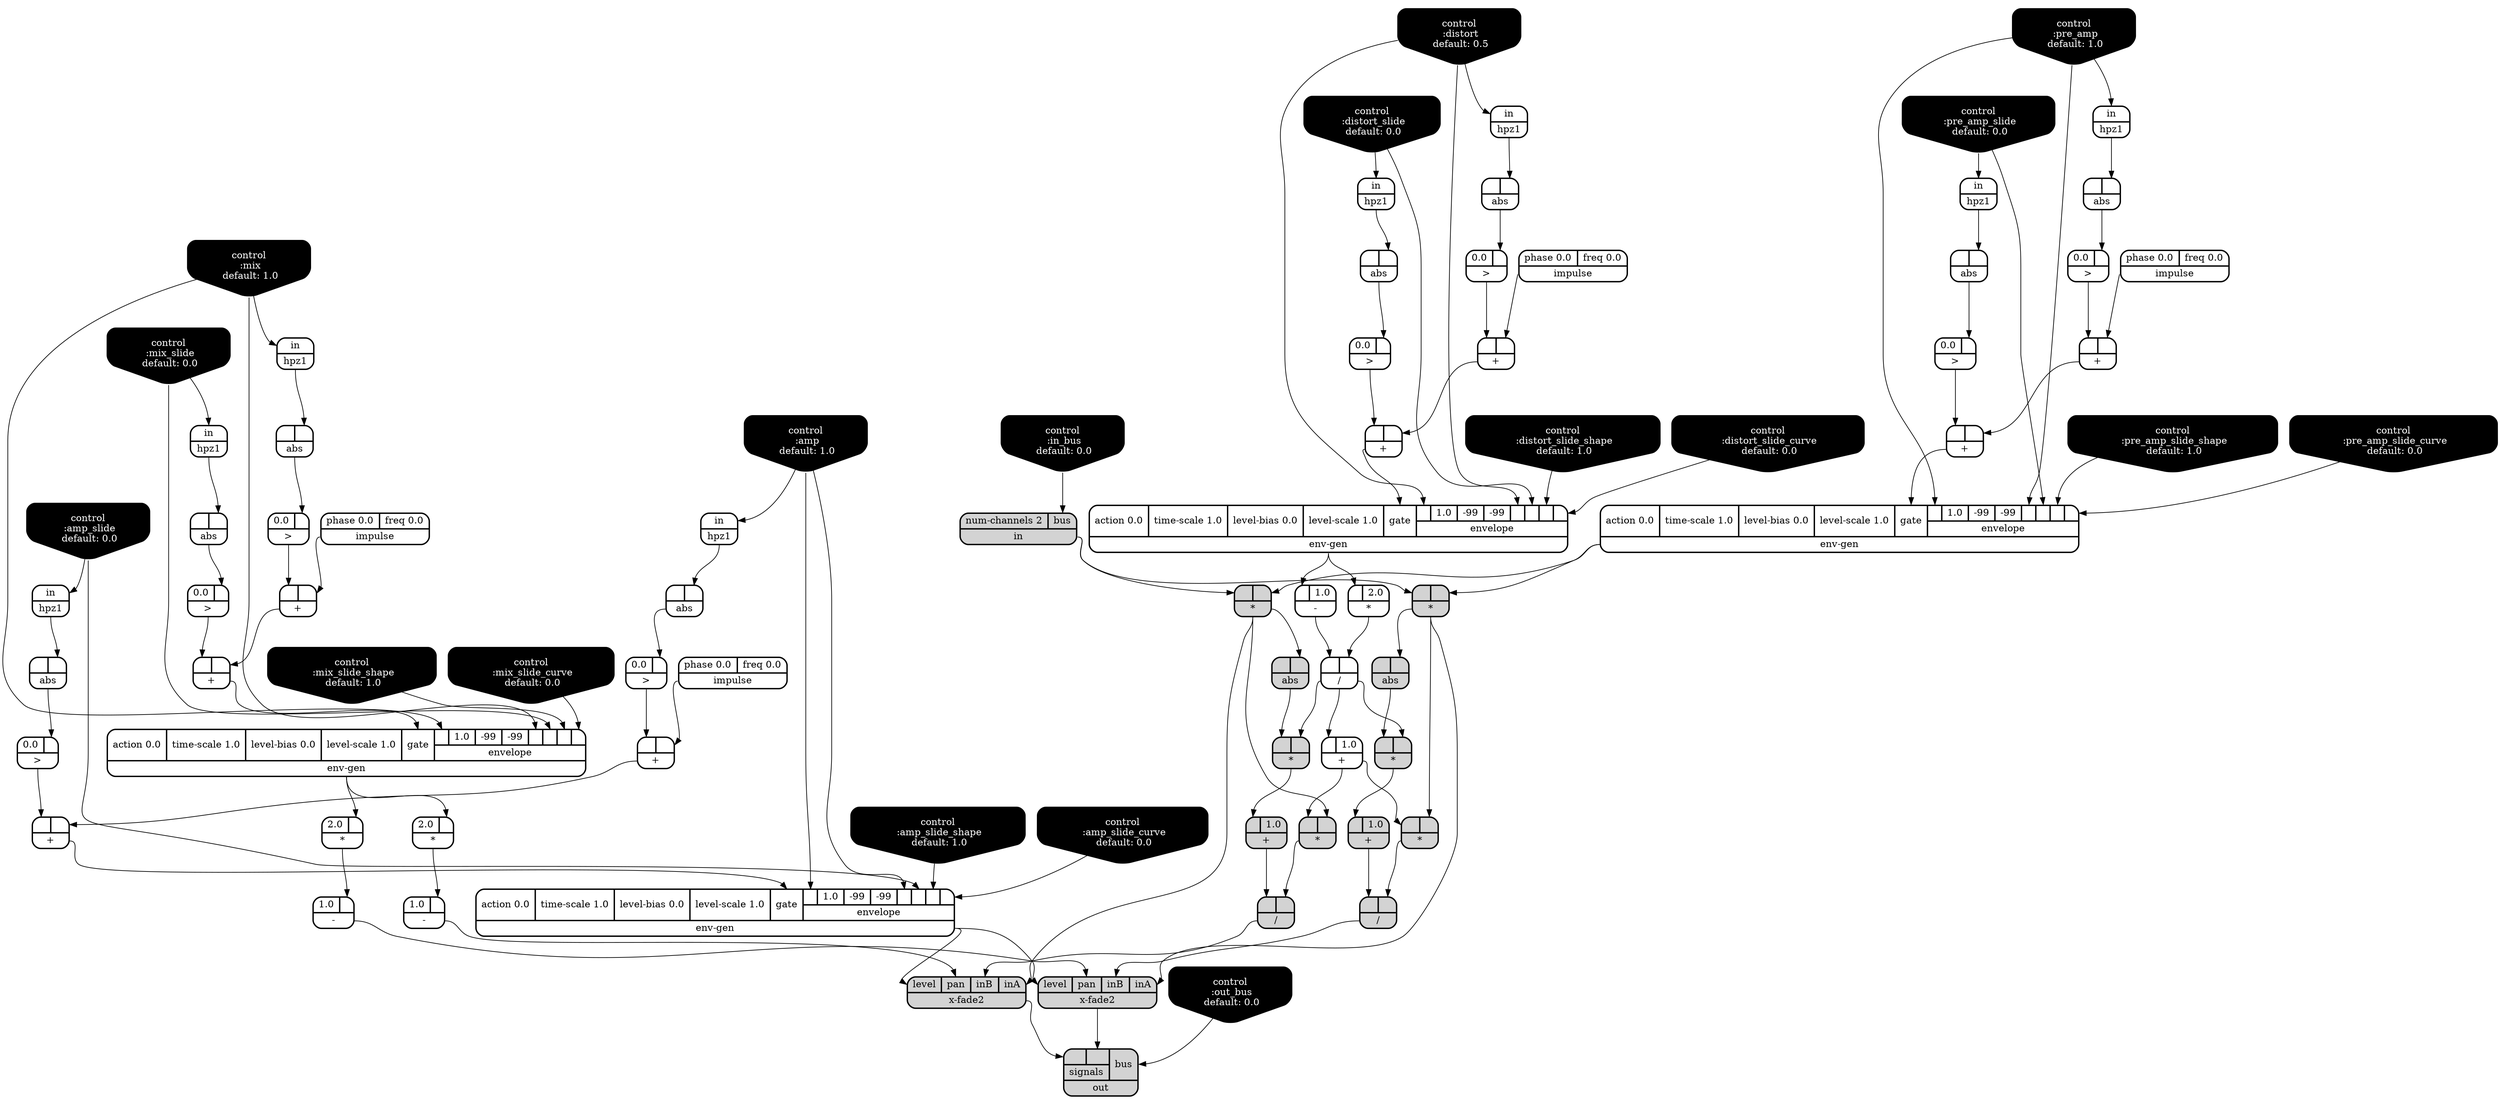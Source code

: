 digraph synthdef {
31 [label = "{{ <b> |<a> } |<__UG_NAME__>* }" style="filled, bold, rounded"  shape=record rankdir=LR];
41 [label = "{{ <b> |<a> 2.0} |<__UG_NAME__>* }" style="bold, rounded" shape=record rankdir=LR];
45 [label = "{{ <b> |<a> } |<__UG_NAME__>* }" style="filled, bold, rounded"  shape=record rankdir=LR];
47 [label = "{{ <b> |<a> } |<__UG_NAME__>* }" style="filled, bold, rounded"  shape=record rankdir=LR];
52 [label = "{{ <b> |<a> } |<__UG_NAME__>* }" style="filled, bold, rounded"  shape=record rankdir=LR];
53 [label = "{{ <b> |<a> } |<__UG_NAME__>* }" style="filled, bold, rounded"  shape=record rankdir=LR];
55 [label = "{{ <b> |<a> } |<__UG_NAME__>* }" style="filled, bold, rounded"  shape=record rankdir=LR];
67 [label = "{{ <b> 2.0|<a> } |<__UG_NAME__>* }" style="bold, rounded" shape=record rankdir=LR];
78 [label = "{{ <b> 2.0|<a> } |<__UG_NAME__>* }" style="bold, rounded" shape=record rankdir=LR];
24 [label = "{{ <b> |<a> } |<__UG_NAME__>+ }" style="bold, rounded" shape=record rankdir=LR];
28 [label = "{{ <b> |<a> } |<__UG_NAME__>+ }" style="bold, rounded" shape=record rankdir=LR];
35 [label = "{{ <b> |<a> } |<__UG_NAME__>+ }" style="bold, rounded" shape=record rankdir=LR];
39 [label = "{{ <b> |<a> } |<__UG_NAME__>+ }" style="bold, rounded" shape=record rankdir=LR];
44 [label = "{{ <b> |<a> 1.0} |<__UG_NAME__>+ }" style="bold, rounded" shape=record rankdir=LR];
48 [label = "{{ <b> |<a> 1.0} |<__UG_NAME__>+ }" style="filled, bold, rounded"  shape=record rankdir=LR];
56 [label = "{{ <b> |<a> 1.0} |<__UG_NAME__>+ }" style="filled, bold, rounded"  shape=record rankdir=LR];
62 [label = "{{ <b> |<a> } |<__UG_NAME__>+ }" style="bold, rounded" shape=record rankdir=LR];
65 [label = "{{ <b> |<a> } |<__UG_NAME__>+ }" style="bold, rounded" shape=record rankdir=LR];
73 [label = "{{ <b> |<a> } |<__UG_NAME__>+ }" style="bold, rounded" shape=record rankdir=LR];
75 [label = "{{ <b> |<a> } |<__UG_NAME__>+ }" style="bold, rounded" shape=record rankdir=LR];
42 [label = "{{ <b> |<a> 1.0} |<__UG_NAME__>- }" style="bold, rounded" shape=record rankdir=LR];
68 [label = "{{ <b> 1.0|<a> } |<__UG_NAME__>- }" style="bold, rounded" shape=record rankdir=LR];
79 [label = "{{ <b> 1.0|<a> } |<__UG_NAME__>- }" style="bold, rounded" shape=record rankdir=LR];
43 [label = "{{ <b> |<a> } |<__UG_NAME__>/ }" style="bold, rounded" shape=record rankdir=LR];
49 [label = "{{ <b> |<a> } |<__UG_NAME__>/ }" style="filled, bold, rounded"  shape=record rankdir=LR];
57 [label = "{{ <b> |<a> } |<__UG_NAME__>/ }" style="filled, bold, rounded"  shape=record rankdir=LR];
23 [label = "{{ <b> 0.0|<a> } |<__UG_NAME__>\> }" style="bold, rounded" shape=record rankdir=LR];
27 [label = "{{ <b> 0.0|<a> } |<__UG_NAME__>\> }" style="bold, rounded" shape=record rankdir=LR];
34 [label = "{{ <b> 0.0|<a> } |<__UG_NAME__>\> }" style="bold, rounded" shape=record rankdir=LR];
38 [label = "{{ <b> 0.0|<a> } |<__UG_NAME__>\> }" style="bold, rounded" shape=record rankdir=LR];
61 [label = "{{ <b> 0.0|<a> } |<__UG_NAME__>\> }" style="bold, rounded" shape=record rankdir=LR];
64 [label = "{{ <b> 0.0|<a> } |<__UG_NAME__>\> }" style="bold, rounded" shape=record rankdir=LR];
72 [label = "{{ <b> 0.0|<a> } |<__UG_NAME__>\> }" style="bold, rounded" shape=record rankdir=LR];
74 [label = "{{ <b> 0.0|<a> } |<__UG_NAME__>\> }" style="bold, rounded" shape=record rankdir=LR];
22 [label = "{{ <b> |<a> } |<__UG_NAME__>abs }" style="bold, rounded" shape=record rankdir=LR];
26 [label = "{{ <b> |<a> } |<__UG_NAME__>abs }" style="bold, rounded" shape=record rankdir=LR];
33 [label = "{{ <b> |<a> } |<__UG_NAME__>abs }" style="bold, rounded" shape=record rankdir=LR];
37 [label = "{{ <b> |<a> } |<__UG_NAME__>abs }" style="bold, rounded" shape=record rankdir=LR];
46 [label = "{{ <b> |<a> } |<__UG_NAME__>abs }" style="filled, bold, rounded"  shape=record rankdir=LR];
51 [label = "{{ <b> |<a> } |<__UG_NAME__>abs }" style="bold, rounded" shape=record rankdir=LR];
54 [label = "{{ <b> |<a> } |<__UG_NAME__>abs }" style="filled, bold, rounded"  shape=record rankdir=LR];
60 [label = "{{ <b> |<a> } |<__UG_NAME__>abs }" style="bold, rounded" shape=record rankdir=LR];
63 [label = "{{ <b> |<a> } |<__UG_NAME__>abs }" style="bold, rounded" shape=record rankdir=LR];
71 [label = "{{ <b> |<a> } |<__UG_NAME__>abs }" style="bold, rounded" shape=record rankdir=LR];
0 [label = "control
 :amp
 default: 1.0" shape=invhouse style="rounded, filled, bold" fillcolor=black fontcolor=white ]; 
1 [label = "control
 :amp_slide
 default: 0.0" shape=invhouse style="rounded, filled, bold" fillcolor=black fontcolor=white ]; 
2 [label = "control
 :amp_slide_shape
 default: 1.0" shape=invhouse style="rounded, filled, bold" fillcolor=black fontcolor=white ]; 
3 [label = "control
 :amp_slide_curve
 default: 0.0" shape=invhouse style="rounded, filled, bold" fillcolor=black fontcolor=white ]; 
4 [label = "control
 :mix
 default: 1.0" shape=invhouse style="rounded, filled, bold" fillcolor=black fontcolor=white ]; 
5 [label = "control
 :mix_slide
 default: 0.0" shape=invhouse style="rounded, filled, bold" fillcolor=black fontcolor=white ]; 
6 [label = "control
 :mix_slide_shape
 default: 1.0" shape=invhouse style="rounded, filled, bold" fillcolor=black fontcolor=white ]; 
7 [label = "control
 :mix_slide_curve
 default: 0.0" shape=invhouse style="rounded, filled, bold" fillcolor=black fontcolor=white ]; 
8 [label = "control
 :pre_amp
 default: 1.0" shape=invhouse style="rounded, filled, bold" fillcolor=black fontcolor=white ]; 
9 [label = "control
 :pre_amp_slide
 default: 0.0" shape=invhouse style="rounded, filled, bold" fillcolor=black fontcolor=white ]; 
10 [label = "control
 :pre_amp_slide_shape
 default: 1.0" shape=invhouse style="rounded, filled, bold" fillcolor=black fontcolor=white ]; 
11 [label = "control
 :pre_amp_slide_curve
 default: 0.0" shape=invhouse style="rounded, filled, bold" fillcolor=black fontcolor=white ]; 
12 [label = "control
 :distort
 default: 0.5" shape=invhouse style="rounded, filled, bold" fillcolor=black fontcolor=white ]; 
13 [label = "control
 :distort_slide
 default: 0.0" shape=invhouse style="rounded, filled, bold" fillcolor=black fontcolor=white ]; 
14 [label = "control
 :distort_slide_shape
 default: 1.0" shape=invhouse style="rounded, filled, bold" fillcolor=black fontcolor=white ]; 
15 [label = "control
 :distort_slide_curve
 default: 0.0" shape=invhouse style="rounded, filled, bold" fillcolor=black fontcolor=white ]; 
16 [label = "control
 :in_bus
 default: 0.0" shape=invhouse style="rounded, filled, bold" fillcolor=black fontcolor=white ]; 
17 [label = "control
 :out_bus
 default: 0.0" shape=invhouse style="rounded, filled, bold" fillcolor=black fontcolor=white ]; 
29 [label = "{{ <action> action 0.0|<time____scale> time-scale 1.0|<level____bias> level-bias 0.0|<level____scale> level-scale 1.0|<gate> gate|{{<envelope___control___0>|1.0|-99|-99|<envelope___control___4>|<envelope___control___5>|<envelope___control___6>|<envelope___control___7>}|envelope}} |<__UG_NAME__>env-gen }" style="bold, rounded" shape=record rankdir=LR];
40 [label = "{{ <action> action 0.0|<time____scale> time-scale 1.0|<level____bias> level-bias 0.0|<level____scale> level-scale 1.0|<gate> gate|{{<envelope___control___0>|1.0|-99|-99|<envelope___control___4>|<envelope___control___5>|<envelope___control___6>|<envelope___control___7>}|envelope}} |<__UG_NAME__>env-gen }" style="bold, rounded" shape=record rankdir=LR];
66 [label = "{{ <action> action 0.0|<time____scale> time-scale 1.0|<level____bias> level-bias 0.0|<level____scale> level-scale 1.0|<gate> gate|{{<envelope___control___0>|1.0|-99|-99|<envelope___control___4>|<envelope___control___5>|<envelope___control___6>|<envelope___control___7>}|envelope}} |<__UG_NAME__>env-gen }" style="bold, rounded" shape=record rankdir=LR];
76 [label = "{{ <action> action 0.0|<time____scale> time-scale 1.0|<level____bias> level-bias 0.0|<level____scale> level-scale 1.0|<gate> gate|{{<envelope___control___0>|1.0|-99|-99|<envelope___control___4>|<envelope___control___5>|<envelope___control___6>|<envelope___control___7>}|envelope}} |<__UG_NAME__>env-gen }" style="bold, rounded" shape=record rankdir=LR];
18 [label = "{{ <in> in} |<__UG_NAME__>hpz1 }" style="bold, rounded" shape=record rankdir=LR];
19 [label = "{{ <in> in} |<__UG_NAME__>hpz1 }" style="bold, rounded" shape=record rankdir=LR];
21 [label = "{{ <in> in} |<__UG_NAME__>hpz1 }" style="bold, rounded" shape=record rankdir=LR];
25 [label = "{{ <in> in} |<__UG_NAME__>hpz1 }" style="bold, rounded" shape=record rankdir=LR];
36 [label = "{{ <in> in} |<__UG_NAME__>hpz1 }" style="bold, rounded" shape=record rankdir=LR];
50 [label = "{{ <in> in} |<__UG_NAME__>hpz1 }" style="bold, rounded" shape=record rankdir=LR];
59 [label = "{{ <in> in} |<__UG_NAME__>hpz1 }" style="bold, rounded" shape=record rankdir=LR];
70 [label = "{{ <in> in} |<__UG_NAME__>hpz1 }" style="bold, rounded" shape=record rankdir=LR];
20 [label = "{{ <phase> phase 0.0|<freq> freq 0.0} |<__UG_NAME__>impulse }" style="bold, rounded" shape=record rankdir=LR];
32 [label = "{{ <phase> phase 0.0|<freq> freq 0.0} |<__UG_NAME__>impulse }" style="bold, rounded" shape=record rankdir=LR];
58 [label = "{{ <phase> phase 0.0|<freq> freq 0.0} |<__UG_NAME__>impulse }" style="bold, rounded" shape=record rankdir=LR];
69 [label = "{{ <phase> phase 0.0|<freq> freq 0.0} |<__UG_NAME__>impulse }" style="bold, rounded" shape=record rankdir=LR];
30 [label = "{{ <num____channels> num-channels 2|<bus> bus} |<__UG_NAME__>in }" style="filled, bold, rounded"  shape=record rankdir=LR];
81 [label = "{{ {{<signals___x____fade2___0>|<signals___x____fade2___1>}|signals}|<bus> bus} |<__UG_NAME__>out }" style="filled, bold, rounded"  shape=record rankdir=LR];
77 [label = "{{ <level> level|<pan> pan|<inb> inB|<ina> inA} |<__UG_NAME__>x-fade2 }" style="filled, bold, rounded"  shape=record rankdir=LR];
80 [label = "{{ <level> level|<pan> pan|<inb> inB|<ina> inA} |<__UG_NAME__>x-fade2 }" style="filled, bold, rounded"  shape=record rankdir=LR];

29:__UG_NAME__ -> 31:a ;
30:__UG_NAME__ -> 31:b ;
40:__UG_NAME__ -> 41:b ;
31:__UG_NAME__ -> 45:a ;
44:__UG_NAME__ -> 45:b ;
43:__UG_NAME__ -> 47:a ;
46:__UG_NAME__ -> 47:b ;
29:__UG_NAME__ -> 52:a ;
30:__UG_NAME__ -> 52:b ;
52:__UG_NAME__ -> 53:a ;
44:__UG_NAME__ -> 53:b ;
43:__UG_NAME__ -> 55:a ;
54:__UG_NAME__ -> 55:b ;
66:__UG_NAME__ -> 67:a ;
66:__UG_NAME__ -> 78:a ;
20:__UG_NAME__ -> 24:a ;
23:__UG_NAME__ -> 24:b ;
24:__UG_NAME__ -> 28:a ;
27:__UG_NAME__ -> 28:b ;
32:__UG_NAME__ -> 35:a ;
34:__UG_NAME__ -> 35:b ;
35:__UG_NAME__ -> 39:a ;
38:__UG_NAME__ -> 39:b ;
43:__UG_NAME__ -> 44:b ;
47:__UG_NAME__ -> 48:b ;
55:__UG_NAME__ -> 56:b ;
58:__UG_NAME__ -> 62:a ;
61:__UG_NAME__ -> 62:b ;
62:__UG_NAME__ -> 65:a ;
64:__UG_NAME__ -> 65:b ;
69:__UG_NAME__ -> 73:a ;
72:__UG_NAME__ -> 73:b ;
73:__UG_NAME__ -> 75:a ;
74:__UG_NAME__ -> 75:b ;
40:__UG_NAME__ -> 42:b ;
67:__UG_NAME__ -> 68:a ;
78:__UG_NAME__ -> 79:a ;
41:__UG_NAME__ -> 43:a ;
42:__UG_NAME__ -> 43:b ;
45:__UG_NAME__ -> 49:a ;
48:__UG_NAME__ -> 49:b ;
53:__UG_NAME__ -> 57:a ;
56:__UG_NAME__ -> 57:b ;
22:__UG_NAME__ -> 23:a ;
26:__UG_NAME__ -> 27:a ;
33:__UG_NAME__ -> 34:a ;
37:__UG_NAME__ -> 38:a ;
60:__UG_NAME__ -> 61:a ;
63:__UG_NAME__ -> 64:a ;
71:__UG_NAME__ -> 72:a ;
51:__UG_NAME__ -> 74:a ;
21:__UG_NAME__ -> 22:a ;
25:__UG_NAME__ -> 26:a ;
18:__UG_NAME__ -> 33:a ;
36:__UG_NAME__ -> 37:a ;
31:__UG_NAME__ -> 46:a ;
50:__UG_NAME__ -> 51:a ;
52:__UG_NAME__ -> 54:a ;
59:__UG_NAME__ -> 60:a ;
19:__UG_NAME__ -> 63:a ;
70:__UG_NAME__ -> 71:a ;
8:__UG_NAME__ -> 29:envelope___control___0 ;
8:__UG_NAME__ -> 29:envelope___control___4 ;
9:__UG_NAME__ -> 29:envelope___control___5 ;
10:__UG_NAME__ -> 29:envelope___control___6 ;
11:__UG_NAME__ -> 29:envelope___control___7 ;
28:__UG_NAME__ -> 29:gate ;
12:__UG_NAME__ -> 40:envelope___control___0 ;
12:__UG_NAME__ -> 40:envelope___control___4 ;
13:__UG_NAME__ -> 40:envelope___control___5 ;
14:__UG_NAME__ -> 40:envelope___control___6 ;
15:__UG_NAME__ -> 40:envelope___control___7 ;
39:__UG_NAME__ -> 40:gate ;
4:__UG_NAME__ -> 66:envelope___control___0 ;
4:__UG_NAME__ -> 66:envelope___control___4 ;
5:__UG_NAME__ -> 66:envelope___control___5 ;
6:__UG_NAME__ -> 66:envelope___control___6 ;
7:__UG_NAME__ -> 66:envelope___control___7 ;
65:__UG_NAME__ -> 66:gate ;
0:__UG_NAME__ -> 76:envelope___control___0 ;
0:__UG_NAME__ -> 76:envelope___control___4 ;
1:__UG_NAME__ -> 76:envelope___control___5 ;
2:__UG_NAME__ -> 76:envelope___control___6 ;
3:__UG_NAME__ -> 76:envelope___control___7 ;
75:__UG_NAME__ -> 76:gate ;
12:__UG_NAME__ -> 18:in ;
5:__UG_NAME__ -> 19:in ;
8:__UG_NAME__ -> 21:in ;
9:__UG_NAME__ -> 25:in ;
13:__UG_NAME__ -> 36:in ;
1:__UG_NAME__ -> 50:in ;
4:__UG_NAME__ -> 59:in ;
0:__UG_NAME__ -> 70:in ;
16:__UG_NAME__ -> 30:bus ;
17:__UG_NAME__ -> 81:bus ;
77:__UG_NAME__ -> 81:signals___x____fade2___0 ;
80:__UG_NAME__ -> 81:signals___x____fade2___1 ;
52:__UG_NAME__ -> 77:ina ;
57:__UG_NAME__ -> 77:inb ;
68:__UG_NAME__ -> 77:pan ;
76:__UG_NAME__ -> 77:level ;
31:__UG_NAME__ -> 80:ina ;
49:__UG_NAME__ -> 80:inb ;
79:__UG_NAME__ -> 80:pan ;
76:__UG_NAME__ -> 80:level ;

}